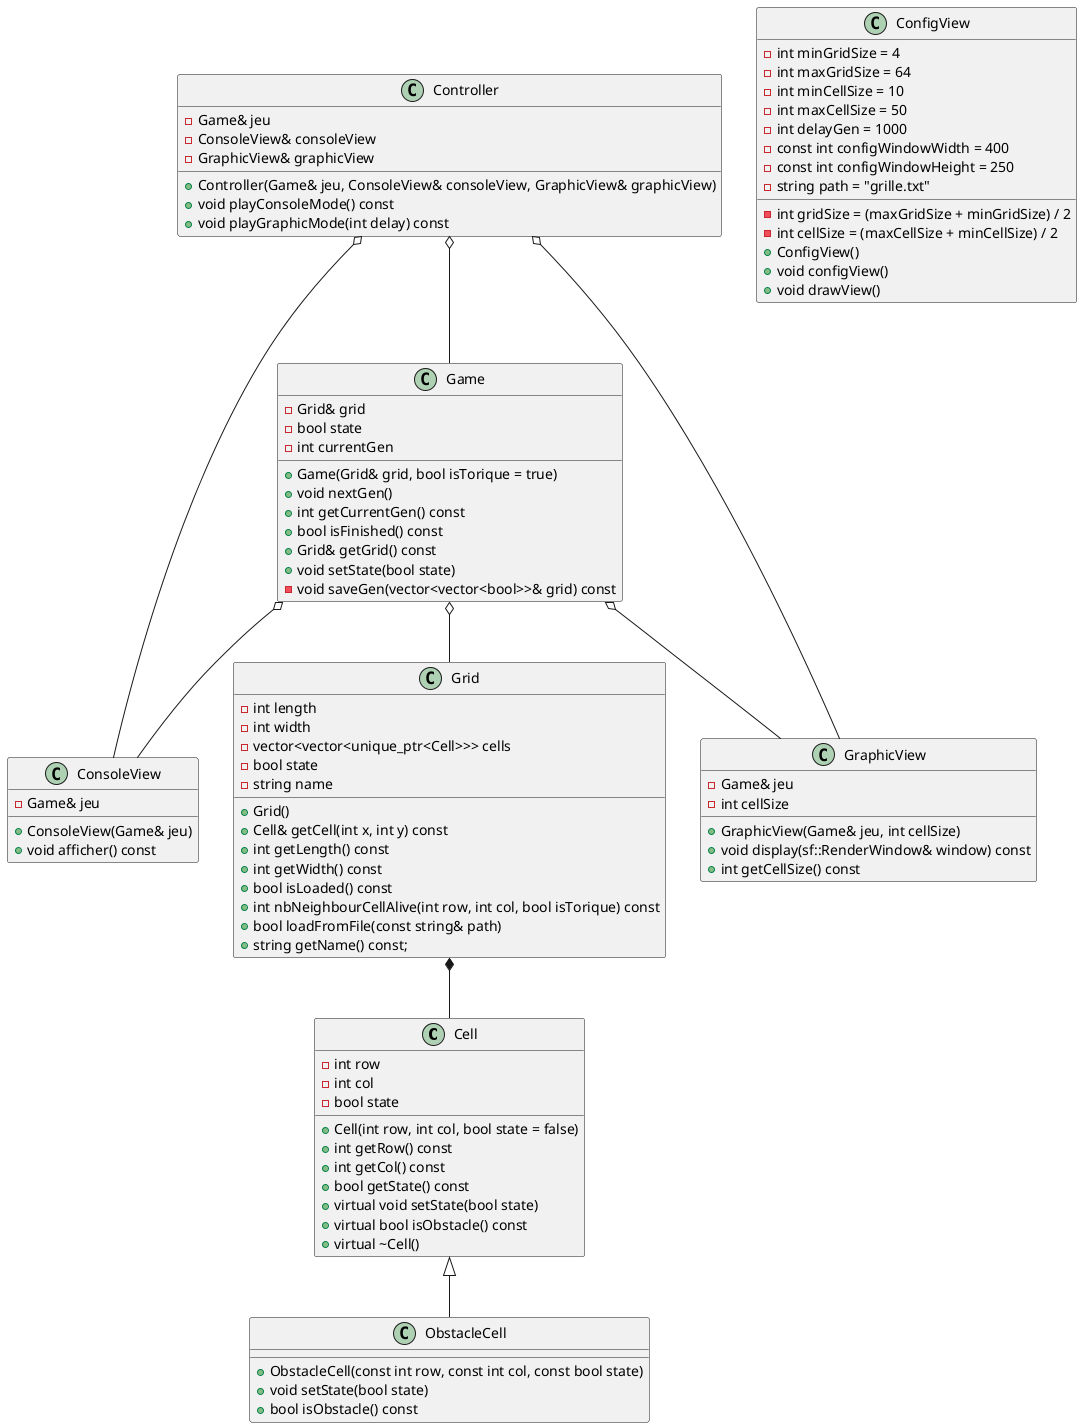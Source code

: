 @startuml

class Cell {
    - int row
    - int col
    - bool state
    + Cell(int row, int col, bool state = false)
    + int getRow() const
    + int getCol() const
    + bool getState() const
    + virtual void setState(bool state)
    + virtual bool isObstacle() const
    + virtual ~Cell()
}

class ObstacleCell {
    + ObstacleCell(const int row, const int col, const bool state)
    + void setState(bool state)
    + bool isObstacle() const
}

class Grid {
    - int length
    - int width
    - vector<vector<unique_ptr<Cell>>> cells
    - bool state
    - string name
    + Grid()
    + Cell& getCell(int x, int y) const
    + int getLength() const
    + int getWidth() const
    + bool isLoaded() const
    + int nbNeighbourCellAlive(int row, int col, bool isTorique) const
    + bool loadFromFile(const string& path)
    + string getName() const;
}

class Game {
    - Grid& grid
    - bool state
    - int currentGen
    + Game(Grid& grid, bool isTorique = true)
    + void nextGen()
    + int getCurrentGen() const
    + bool isFinished() const
    + Grid& getGrid() const
    + void setState(bool state)
    - void saveGen(vector<vector<bool>>& grid) const
}

class Controller {
    - Game& jeu
    - ConsoleView& consoleView
    - GraphicView& graphicView
    + Controller(Game& jeu, ConsoleView& consoleView, GraphicView& graphicView)
    + void playConsoleMode() const
    + void playGraphicMode(int delay) const
}

class ConfigView {
    - int minGridSize = 4
    - int maxGridSize = 64
    - int gridSize = (maxGridSize + minGridSize) / 2
    - int minCellSize = 10
    - int maxCellSize = 50
    - int cellSize = (maxCellSize + minCellSize) / 2
    - int delayGen = 1000
    - const int configWindowWidth = 400
    - const int configWindowHeight = 250
    - string path = "grille.txt"
    + ConfigView()
    + void configView()
    + void drawView()
}

class ConsoleView {
   - Game& jeu
   + ConsoleView(Game& jeu)
   + void afficher() const
}

class GraphicView {
   - Game& jeu
   - int cellSize
   + GraphicView(Game& jeu, int cellSize)
   + void display(sf::RenderWindow& window) const
   + int getCellSize() const
}

Cell <|-- ObstacleCell

Game o-- Grid

Grid *-- Cell

Game o-- ConsoleView

Game o-- GraphicView

Controller o-- Game

Controller o-- ConsoleView

Controller o-- GraphicView

@enduml
